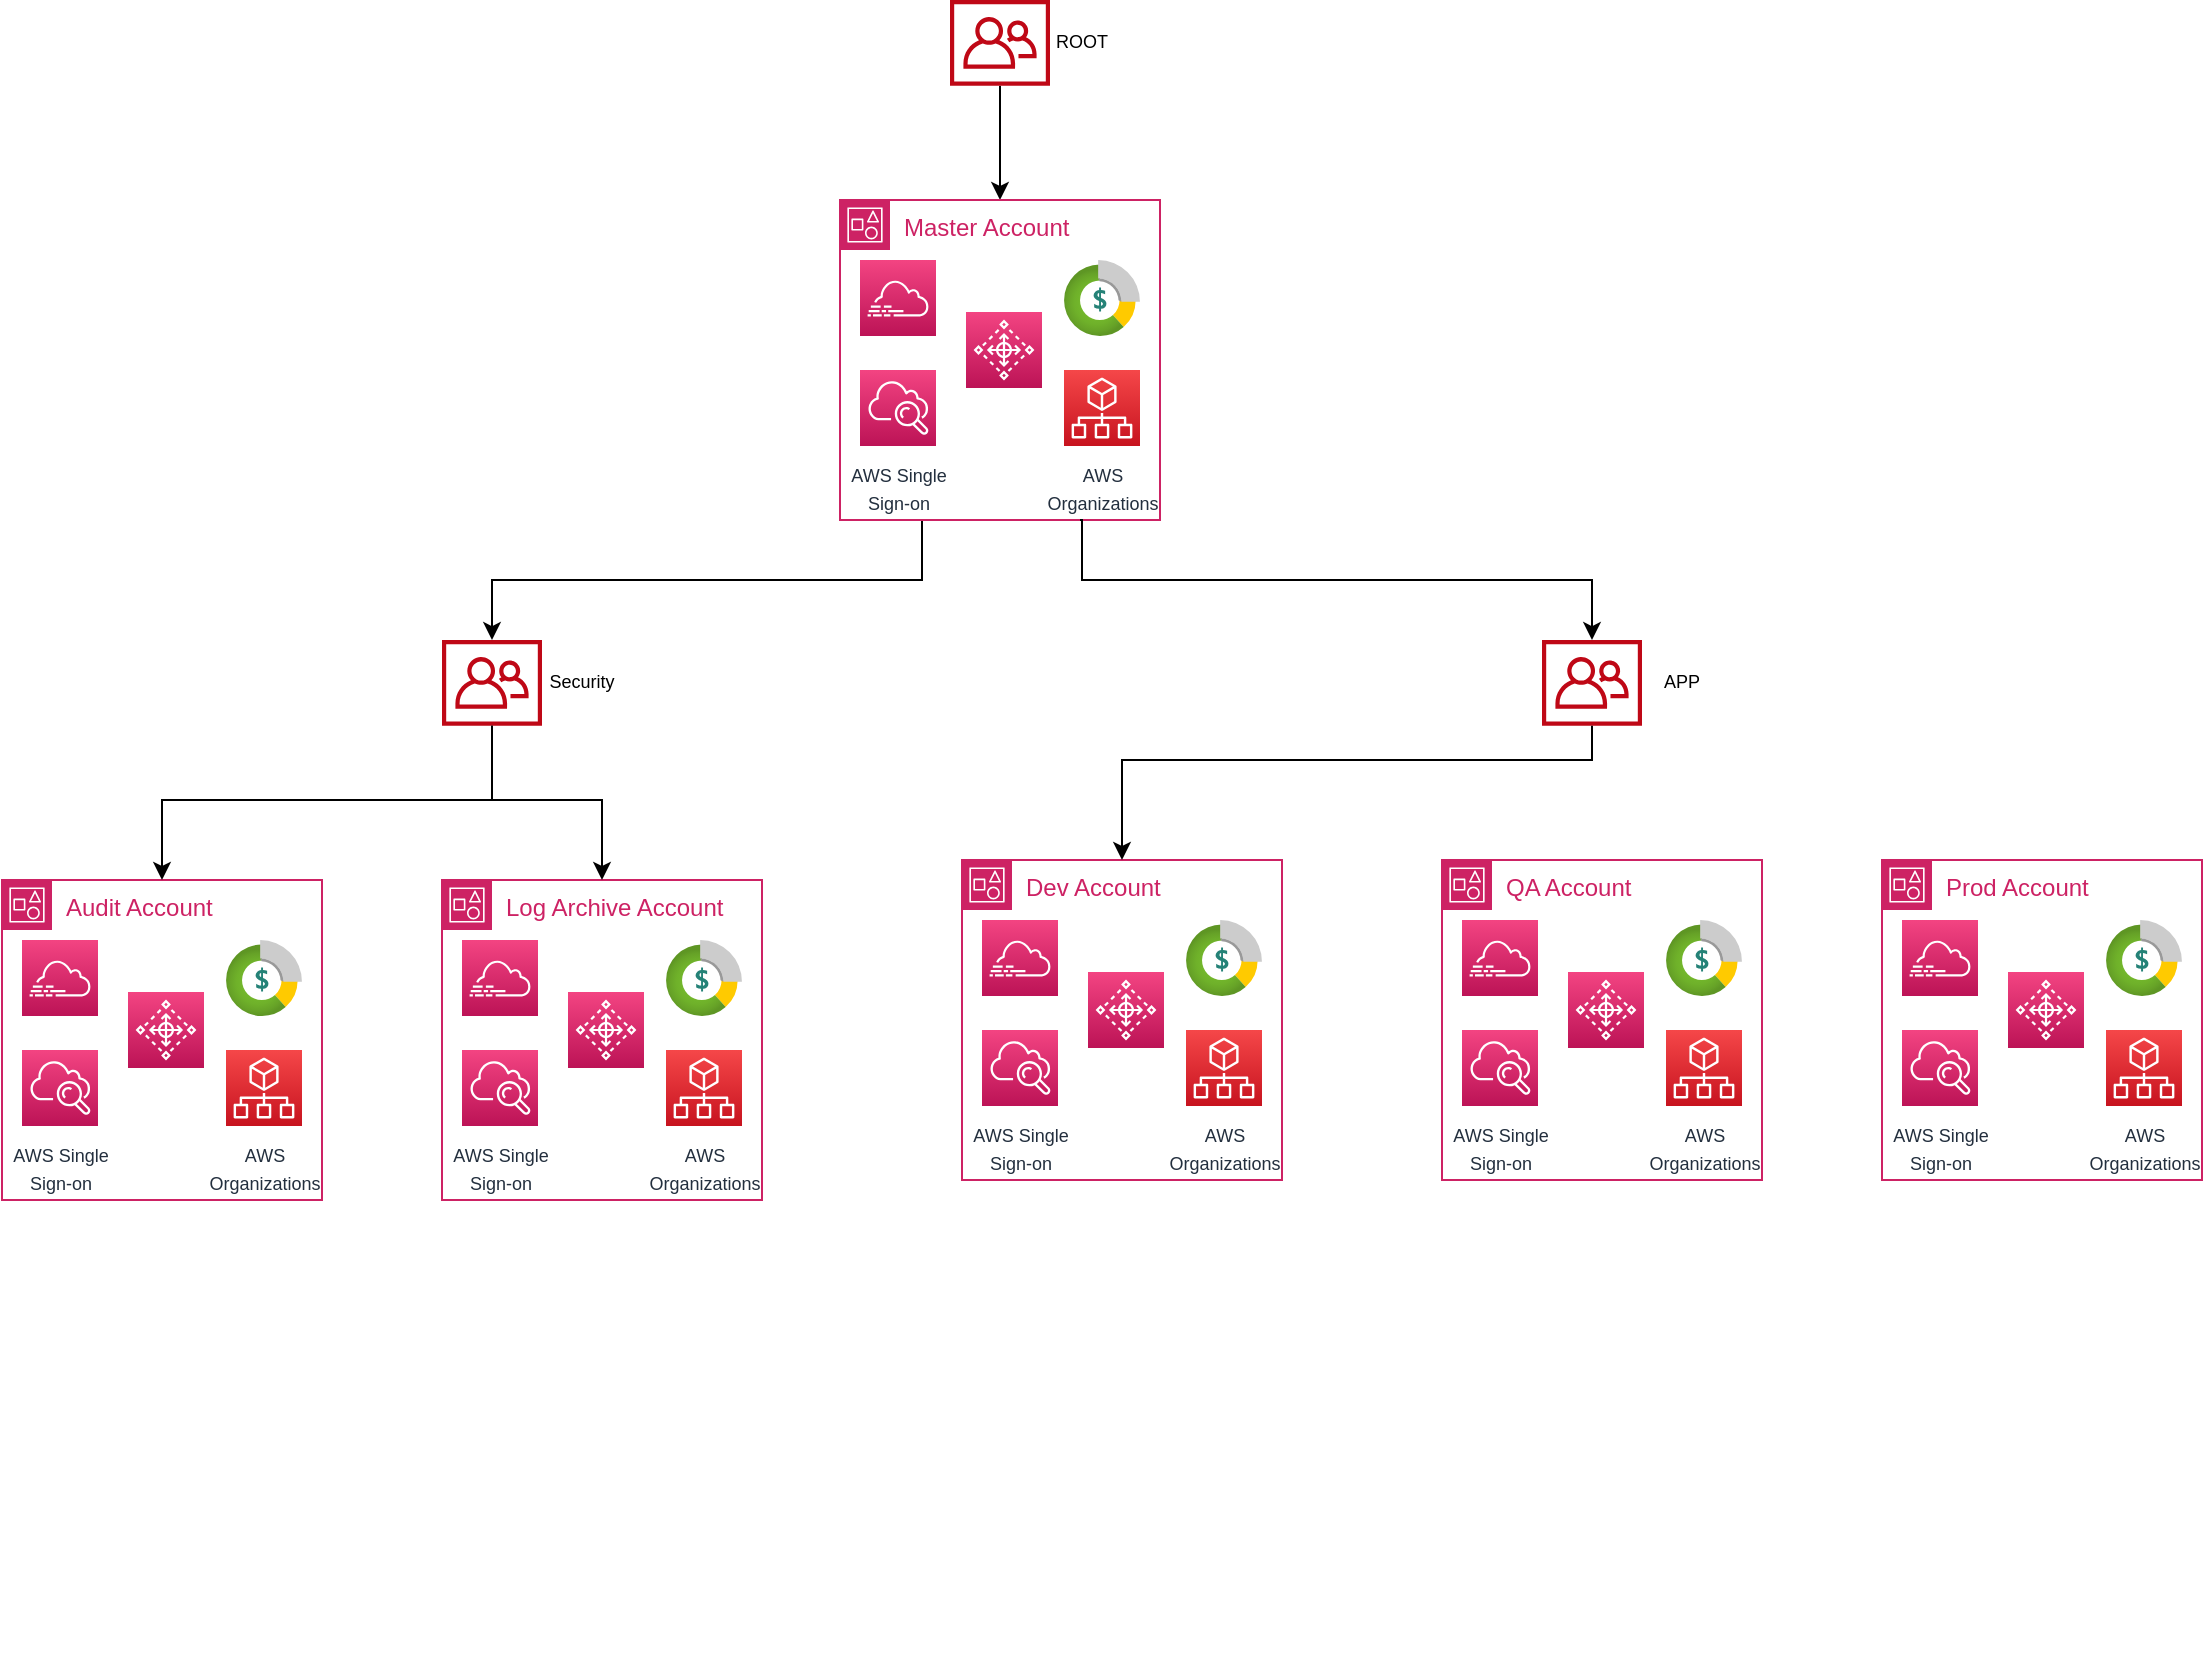 <mxfile version="20.6.0" type="github">
  <diagram id="Ht1M8jgEwFfnCIfOTk4-" name="Page-1">
    <mxGraphModel dx="1087" dy="1309" grid="1" gridSize="10" guides="1" tooltips="1" connect="1" arrows="1" fold="1" page="1" pageScale="1" pageWidth="1169" pageHeight="827" math="0" shadow="0">
      <root>
        <mxCell id="0" />
        <mxCell id="1" parent="0" />
        <mxCell id="Vo7hYF8fOeLiROtNkFOE-2" value="Log Archive Account" style="points=[[0,0],[0.25,0],[0.5,0],[0.75,0],[1,0],[1,0.25],[1,0.5],[1,0.75],[1,1],[0.75,1],[0.5,1],[0.25,1],[0,1],[0,0.75],[0,0.5],[0,0.25]];outlineConnect=0;gradientColor=none;html=1;whiteSpace=wrap;fontSize=12;fontStyle=0;container=1;pointerEvents=0;collapsible=0;recursiveResize=0;shape=mxgraph.aws4.group;grIcon=mxgraph.aws4.group_account;strokeColor=#CD2264;fillColor=none;verticalAlign=top;align=left;spacingLeft=30;fontColor=#CD2264;dashed=0;" vertex="1" parent="1">
          <mxGeometry x="240" y="-360" width="160" height="160" as="geometry" />
        </mxCell>
        <mxCell id="UEzPUAAOIrF-is8g5C7q-180" value="&lt;font style=&quot;font-size: 9px;&quot;&gt;AWS Single&lt;br&gt;Sign-on&lt;/font&gt;" style="outlineConnect=0;fontColor=#232F3E;gradientColor=#F34482;gradientDirection=north;fillColor=#BC1356;strokeColor=#ffffff;dashed=0;verticalLabelPosition=bottom;verticalAlign=top;align=center;html=1;fontSize=12;fontStyle=0;aspect=fixed;shape=mxgraph.aws4.resourceIcon;resIcon=mxgraph.aws4.cloudwatch;labelBackgroundColor=#ffffff;" parent="Vo7hYF8fOeLiROtNkFOE-2" vertex="1">
          <mxGeometry x="10" y="85" width="38" height="38" as="geometry" />
        </mxCell>
        <mxCell id="UEzPUAAOIrF-is8g5C7q-179" value="&lt;font style=&quot;font-size: 9px;&quot;&gt;AWS&lt;br&gt;Organizations&lt;/font&gt;" style="outlineConnect=0;fontColor=#232F3E;gradientColor=#F54749;gradientDirection=north;fillColor=#C7131F;strokeColor=#ffffff;dashed=0;verticalLabelPosition=bottom;verticalAlign=top;align=center;html=1;fontSize=12;fontStyle=0;aspect=fixed;shape=mxgraph.aws4.resourceIcon;resIcon=mxgraph.aws4.organizations;labelBackgroundColor=#ffffff;" parent="Vo7hYF8fOeLiROtNkFOE-2" vertex="1">
          <mxGeometry x="112" y="85" width="38" height="38" as="geometry" />
        </mxCell>
        <mxCell id="Vo7hYF8fOeLiROtNkFOE-1" value="" style="sketch=0;points=[[0,0,0],[0.25,0,0],[0.5,0,0],[0.75,0,0],[1,0,0],[0,1,0],[0.25,1,0],[0.5,1,0],[0.75,1,0],[1,1,0],[0,0.25,0],[0,0.5,0],[0,0.75,0],[1,0.25,0],[1,0.5,0],[1,0.75,0]];points=[[0,0,0],[0.25,0,0],[0.5,0,0],[0.75,0,0],[1,0,0],[0,1,0],[0.25,1,0],[0.5,1,0],[0.75,1,0],[1,1,0],[0,0.25,0],[0,0.5,0],[0,0.75,0],[1,0.25,0],[1,0.5,0],[1,0.75,0]];outlineConnect=0;fontColor=#232F3E;gradientColor=#F34482;gradientDirection=north;fillColor=#BC1356;strokeColor=#ffffff;dashed=0;verticalLabelPosition=bottom;verticalAlign=top;align=center;html=1;fontSize=12;fontStyle=0;aspect=fixed;shape=mxgraph.aws4.resourceIcon;resIcon=mxgraph.aws4.cloudtrail;" vertex="1" parent="Vo7hYF8fOeLiROtNkFOE-2">
          <mxGeometry x="10" y="30" width="38" height="38" as="geometry" />
        </mxCell>
        <mxCell id="Vo7hYF8fOeLiROtNkFOE-6" value="" style="aspect=fixed;html=1;points=[];align=center;image;fontSize=12;image=img/lib/azure2/general/Cost_Management_and_Billing.svg;" vertex="1" parent="Vo7hYF8fOeLiROtNkFOE-2">
          <mxGeometry x="112" y="30" width="38" height="38" as="geometry" />
        </mxCell>
        <mxCell id="Vo7hYF8fOeLiROtNkFOE-10" value="" style="sketch=0;points=[[0,0,0],[0.25,0,0],[0.5,0,0],[0.75,0,0],[1,0,0],[0,1,0],[0.25,1,0],[0.5,1,0],[0.75,1,0],[1,1,0],[0,0.25,0],[0,0.5,0],[0,0.75,0],[1,0.25,0],[1,0.5,0],[1,0.75,0]];points=[[0,0,0],[0.25,0,0],[0.5,0,0],[0.75,0,0],[1,0,0],[0,1,0],[0.25,1,0],[0.5,1,0],[0.75,1,0],[1,1,0],[0,0.25,0],[0,0.5,0],[0,0.75,0],[1,0.25,0],[1,0.5,0],[1,0.75,0]];outlineConnect=0;fontColor=#232F3E;gradientColor=#F34482;gradientDirection=north;fillColor=#BC1356;strokeColor=#ffffff;dashed=0;verticalLabelPosition=bottom;verticalAlign=top;align=center;html=1;fontSize=12;fontStyle=0;aspect=fixed;shape=mxgraph.aws4.resourceIcon;resIcon=mxgraph.aws4.control_tower;" vertex="1" parent="Vo7hYF8fOeLiROtNkFOE-2">
          <mxGeometry x="63" y="56" width="38" height="38" as="geometry" />
        </mxCell>
        <mxCell id="Vo7hYF8fOeLiROtNkFOE-11" value="" style="edgeStyle=orthogonalEdgeStyle;rounded=0;orthogonalLoop=1;jettySize=auto;html=1;fontSize=9;entryX=0.5;entryY=0;entryDx=0;entryDy=0;" edge="1" parent="1" source="Vo7hYF8fOeLiROtNkFOE-7" target="Vo7hYF8fOeLiROtNkFOE-43">
          <mxGeometry relative="1" as="geometry">
            <mxPoint x="505" y="-700" as="targetPoint" />
          </mxGeometry>
        </mxCell>
        <mxCell id="Vo7hYF8fOeLiROtNkFOE-15" value="|" style="group" vertex="1" connectable="0" parent="1">
          <mxGeometry x="240" y="-480" width="100" height="516" as="geometry" />
        </mxCell>
        <mxCell id="Vo7hYF8fOeLiROtNkFOE-12" value="" style="sketch=0;outlineConnect=0;fontColor=#232F3E;gradientColor=none;fillColor=#BF0816;strokeColor=none;dashed=0;verticalLabelPosition=bottom;verticalAlign=top;align=center;html=1;fontSize=12;fontStyle=0;aspect=fixed;pointerEvents=1;shape=mxgraph.aws4.organizations_organizational_unit;" vertex="1" parent="Vo7hYF8fOeLiROtNkFOE-15">
          <mxGeometry width="50" height="42.95" as="geometry" />
        </mxCell>
        <mxCell id="Vo7hYF8fOeLiROtNkFOE-14" value="Security" style="text;html=1;strokeColor=none;fillColor=none;align=center;verticalAlign=middle;whiteSpace=wrap;rounded=0;fontSize=9;" vertex="1" parent="Vo7hYF8fOeLiROtNkFOE-15">
          <mxGeometry x="40" y="6.47" width="60" height="30" as="geometry" />
        </mxCell>
        <mxCell id="Vo7hYF8fOeLiROtNkFOE-16" value="" style="group" vertex="1" connectable="0" parent="1">
          <mxGeometry x="790" y="-480" width="100" height="42.95" as="geometry" />
        </mxCell>
        <mxCell id="Vo7hYF8fOeLiROtNkFOE-17" value="" style="sketch=0;outlineConnect=0;fontColor=#232F3E;gradientColor=none;fillColor=#BF0816;strokeColor=none;dashed=0;verticalLabelPosition=bottom;verticalAlign=top;align=center;html=1;fontSize=12;fontStyle=0;aspect=fixed;pointerEvents=1;shape=mxgraph.aws4.organizations_organizational_unit;" vertex="1" parent="Vo7hYF8fOeLiROtNkFOE-16">
          <mxGeometry width="50" height="42.95" as="geometry" />
        </mxCell>
        <mxCell id="Vo7hYF8fOeLiROtNkFOE-18" value="APP" style="text;html=1;strokeColor=none;fillColor=none;align=center;verticalAlign=middle;whiteSpace=wrap;rounded=0;fontSize=9;" vertex="1" parent="Vo7hYF8fOeLiROtNkFOE-16">
          <mxGeometry x="40" y="6.47" width="60" height="30" as="geometry" />
        </mxCell>
        <mxCell id="Vo7hYF8fOeLiROtNkFOE-19" value="Dev Account" style="points=[[0,0],[0.25,0],[0.5,0],[0.75,0],[1,0],[1,0.25],[1,0.5],[1,0.75],[1,1],[0.75,1],[0.5,1],[0.25,1],[0,1],[0,0.75],[0,0.5],[0,0.25]];outlineConnect=0;gradientColor=none;html=1;whiteSpace=wrap;fontSize=12;fontStyle=0;container=1;pointerEvents=0;collapsible=0;recursiveResize=0;shape=mxgraph.aws4.group;grIcon=mxgraph.aws4.group_account;strokeColor=#CD2264;fillColor=none;verticalAlign=top;align=left;spacingLeft=30;fontColor=#CD2264;dashed=0;" vertex="1" parent="1">
          <mxGeometry x="500" y="-370" width="160" height="160" as="geometry" />
        </mxCell>
        <mxCell id="Vo7hYF8fOeLiROtNkFOE-20" value="&lt;font style=&quot;font-size: 9px;&quot;&gt;AWS Single&lt;br&gt;Sign-on&lt;/font&gt;" style="outlineConnect=0;fontColor=#232F3E;gradientColor=#F34482;gradientDirection=north;fillColor=#BC1356;strokeColor=#ffffff;dashed=0;verticalLabelPosition=bottom;verticalAlign=top;align=center;html=1;fontSize=12;fontStyle=0;aspect=fixed;shape=mxgraph.aws4.resourceIcon;resIcon=mxgraph.aws4.cloudwatch;labelBackgroundColor=#ffffff;" vertex="1" parent="Vo7hYF8fOeLiROtNkFOE-19">
          <mxGeometry x="10" y="85" width="38" height="38" as="geometry" />
        </mxCell>
        <mxCell id="Vo7hYF8fOeLiROtNkFOE-21" value="&lt;font style=&quot;font-size: 9px;&quot;&gt;AWS&lt;br&gt;Organizations&lt;/font&gt;" style="outlineConnect=0;fontColor=#232F3E;gradientColor=#F54749;gradientDirection=north;fillColor=#C7131F;strokeColor=#ffffff;dashed=0;verticalLabelPosition=bottom;verticalAlign=top;align=center;html=1;fontSize=12;fontStyle=0;aspect=fixed;shape=mxgraph.aws4.resourceIcon;resIcon=mxgraph.aws4.organizations;labelBackgroundColor=#ffffff;" vertex="1" parent="Vo7hYF8fOeLiROtNkFOE-19">
          <mxGeometry x="112" y="85" width="38" height="38" as="geometry" />
        </mxCell>
        <mxCell id="Vo7hYF8fOeLiROtNkFOE-22" value="" style="sketch=0;points=[[0,0,0],[0.25,0,0],[0.5,0,0],[0.75,0,0],[1,0,0],[0,1,0],[0.25,1,0],[0.5,1,0],[0.75,1,0],[1,1,0],[0,0.25,0],[0,0.5,0],[0,0.75,0],[1,0.25,0],[1,0.5,0],[1,0.75,0]];points=[[0,0,0],[0.25,0,0],[0.5,0,0],[0.75,0,0],[1,0,0],[0,1,0],[0.25,1,0],[0.5,1,0],[0.75,1,0],[1,1,0],[0,0.25,0],[0,0.5,0],[0,0.75,0],[1,0.25,0],[1,0.5,0],[1,0.75,0]];outlineConnect=0;fontColor=#232F3E;gradientColor=#F34482;gradientDirection=north;fillColor=#BC1356;strokeColor=#ffffff;dashed=0;verticalLabelPosition=bottom;verticalAlign=top;align=center;html=1;fontSize=12;fontStyle=0;aspect=fixed;shape=mxgraph.aws4.resourceIcon;resIcon=mxgraph.aws4.cloudtrail;" vertex="1" parent="Vo7hYF8fOeLiROtNkFOE-19">
          <mxGeometry x="10" y="30" width="38" height="38" as="geometry" />
        </mxCell>
        <mxCell id="Vo7hYF8fOeLiROtNkFOE-23" value="" style="aspect=fixed;html=1;points=[];align=center;image;fontSize=12;image=img/lib/azure2/general/Cost_Management_and_Billing.svg;" vertex="1" parent="Vo7hYF8fOeLiROtNkFOE-19">
          <mxGeometry x="112" y="30" width="38" height="38" as="geometry" />
        </mxCell>
        <mxCell id="Vo7hYF8fOeLiROtNkFOE-24" value="" style="sketch=0;points=[[0,0,0],[0.25,0,0],[0.5,0,0],[0.75,0,0],[1,0,0],[0,1,0],[0.25,1,0],[0.5,1,0],[0.75,1,0],[1,1,0],[0,0.25,0],[0,0.5,0],[0,0.75,0],[1,0.25,0],[1,0.5,0],[1,0.75,0]];points=[[0,0,0],[0.25,0,0],[0.5,0,0],[0.75,0,0],[1,0,0],[0,1,0],[0.25,1,0],[0.5,1,0],[0.75,1,0],[1,1,0],[0,0.25,0],[0,0.5,0],[0,0.75,0],[1,0.25,0],[1,0.5,0],[1,0.75,0]];outlineConnect=0;fontColor=#232F3E;gradientColor=#F34482;gradientDirection=north;fillColor=#BC1356;strokeColor=#ffffff;dashed=0;verticalLabelPosition=bottom;verticalAlign=top;align=center;html=1;fontSize=12;fontStyle=0;aspect=fixed;shape=mxgraph.aws4.resourceIcon;resIcon=mxgraph.aws4.control_tower;" vertex="1" parent="Vo7hYF8fOeLiROtNkFOE-19">
          <mxGeometry x="63" y="56" width="38" height="38" as="geometry" />
        </mxCell>
        <mxCell id="Vo7hYF8fOeLiROtNkFOE-25" value="QA Account" style="points=[[0,0],[0.25,0],[0.5,0],[0.75,0],[1,0],[1,0.25],[1,0.5],[1,0.75],[1,1],[0.75,1],[0.5,1],[0.25,1],[0,1],[0,0.75],[0,0.5],[0,0.25]];outlineConnect=0;gradientColor=none;html=1;whiteSpace=wrap;fontSize=12;fontStyle=0;container=1;pointerEvents=0;collapsible=0;recursiveResize=0;shape=mxgraph.aws4.group;grIcon=mxgraph.aws4.group_account;strokeColor=#CD2264;fillColor=none;verticalAlign=top;align=left;spacingLeft=30;fontColor=#CD2264;dashed=0;" vertex="1" parent="1">
          <mxGeometry x="740" y="-370" width="160" height="160" as="geometry" />
        </mxCell>
        <mxCell id="Vo7hYF8fOeLiROtNkFOE-26" value="&lt;font style=&quot;font-size: 9px;&quot;&gt;AWS Single&lt;br&gt;Sign-on&lt;/font&gt;" style="outlineConnect=0;fontColor=#232F3E;gradientColor=#F34482;gradientDirection=north;fillColor=#BC1356;strokeColor=#ffffff;dashed=0;verticalLabelPosition=bottom;verticalAlign=top;align=center;html=1;fontSize=12;fontStyle=0;aspect=fixed;shape=mxgraph.aws4.resourceIcon;resIcon=mxgraph.aws4.cloudwatch;labelBackgroundColor=#ffffff;" vertex="1" parent="Vo7hYF8fOeLiROtNkFOE-25">
          <mxGeometry x="10" y="85" width="38" height="38" as="geometry" />
        </mxCell>
        <mxCell id="Vo7hYF8fOeLiROtNkFOE-27" value="&lt;font style=&quot;font-size: 9px;&quot;&gt;AWS&lt;br&gt;Organizations&lt;/font&gt;" style="outlineConnect=0;fontColor=#232F3E;gradientColor=#F54749;gradientDirection=north;fillColor=#C7131F;strokeColor=#ffffff;dashed=0;verticalLabelPosition=bottom;verticalAlign=top;align=center;html=1;fontSize=12;fontStyle=0;aspect=fixed;shape=mxgraph.aws4.resourceIcon;resIcon=mxgraph.aws4.organizations;labelBackgroundColor=#ffffff;" vertex="1" parent="Vo7hYF8fOeLiROtNkFOE-25">
          <mxGeometry x="112" y="85" width="38" height="38" as="geometry" />
        </mxCell>
        <mxCell id="Vo7hYF8fOeLiROtNkFOE-28" value="" style="sketch=0;points=[[0,0,0],[0.25,0,0],[0.5,0,0],[0.75,0,0],[1,0,0],[0,1,0],[0.25,1,0],[0.5,1,0],[0.75,1,0],[1,1,0],[0,0.25,0],[0,0.5,0],[0,0.75,0],[1,0.25,0],[1,0.5,0],[1,0.75,0]];points=[[0,0,0],[0.25,0,0],[0.5,0,0],[0.75,0,0],[1,0,0],[0,1,0],[0.25,1,0],[0.5,1,0],[0.75,1,0],[1,1,0],[0,0.25,0],[0,0.5,0],[0,0.75,0],[1,0.25,0],[1,0.5,0],[1,0.75,0]];outlineConnect=0;fontColor=#232F3E;gradientColor=#F34482;gradientDirection=north;fillColor=#BC1356;strokeColor=#ffffff;dashed=0;verticalLabelPosition=bottom;verticalAlign=top;align=center;html=1;fontSize=12;fontStyle=0;aspect=fixed;shape=mxgraph.aws4.resourceIcon;resIcon=mxgraph.aws4.cloudtrail;" vertex="1" parent="Vo7hYF8fOeLiROtNkFOE-25">
          <mxGeometry x="10" y="30" width="38" height="38" as="geometry" />
        </mxCell>
        <mxCell id="Vo7hYF8fOeLiROtNkFOE-29" value="" style="aspect=fixed;html=1;points=[];align=center;image;fontSize=12;image=img/lib/azure2/general/Cost_Management_and_Billing.svg;" vertex="1" parent="Vo7hYF8fOeLiROtNkFOE-25">
          <mxGeometry x="112" y="30" width="38" height="38" as="geometry" />
        </mxCell>
        <mxCell id="Vo7hYF8fOeLiROtNkFOE-30" value="" style="sketch=0;points=[[0,0,0],[0.25,0,0],[0.5,0,0],[0.75,0,0],[1,0,0],[0,1,0],[0.25,1,0],[0.5,1,0],[0.75,1,0],[1,1,0],[0,0.25,0],[0,0.5,0],[0,0.75,0],[1,0.25,0],[1,0.5,0],[1,0.75,0]];points=[[0,0,0],[0.25,0,0],[0.5,0,0],[0.75,0,0],[1,0,0],[0,1,0],[0.25,1,0],[0.5,1,0],[0.75,1,0],[1,1,0],[0,0.25,0],[0,0.5,0],[0,0.75,0],[1,0.25,0],[1,0.5,0],[1,0.75,0]];outlineConnect=0;fontColor=#232F3E;gradientColor=#F34482;gradientDirection=north;fillColor=#BC1356;strokeColor=#ffffff;dashed=0;verticalLabelPosition=bottom;verticalAlign=top;align=center;html=1;fontSize=12;fontStyle=0;aspect=fixed;shape=mxgraph.aws4.resourceIcon;resIcon=mxgraph.aws4.control_tower;" vertex="1" parent="Vo7hYF8fOeLiROtNkFOE-25">
          <mxGeometry x="63" y="56" width="38" height="38" as="geometry" />
        </mxCell>
        <mxCell id="Vo7hYF8fOeLiROtNkFOE-31" value="Prod Account" style="points=[[0,0],[0.25,0],[0.5,0],[0.75,0],[1,0],[1,0.25],[1,0.5],[1,0.75],[1,1],[0.75,1],[0.5,1],[0.25,1],[0,1],[0,0.75],[0,0.5],[0,0.25]];outlineConnect=0;gradientColor=none;html=1;whiteSpace=wrap;fontSize=12;fontStyle=0;container=1;pointerEvents=0;collapsible=0;recursiveResize=0;shape=mxgraph.aws4.group;grIcon=mxgraph.aws4.group_account;strokeColor=#CD2264;fillColor=none;verticalAlign=top;align=left;spacingLeft=30;fontColor=#CD2264;dashed=0;" vertex="1" parent="1">
          <mxGeometry x="960" y="-370" width="160" height="160" as="geometry" />
        </mxCell>
        <mxCell id="Vo7hYF8fOeLiROtNkFOE-32" value="&lt;font style=&quot;font-size: 9px;&quot;&gt;AWS Single&lt;br&gt;Sign-on&lt;/font&gt;" style="outlineConnect=0;fontColor=#232F3E;gradientColor=#F34482;gradientDirection=north;fillColor=#BC1356;strokeColor=#ffffff;dashed=0;verticalLabelPosition=bottom;verticalAlign=top;align=center;html=1;fontSize=12;fontStyle=0;aspect=fixed;shape=mxgraph.aws4.resourceIcon;resIcon=mxgraph.aws4.cloudwatch;labelBackgroundColor=#ffffff;" vertex="1" parent="Vo7hYF8fOeLiROtNkFOE-31">
          <mxGeometry x="10" y="85" width="38" height="38" as="geometry" />
        </mxCell>
        <mxCell id="Vo7hYF8fOeLiROtNkFOE-33" value="&lt;font style=&quot;font-size: 9px;&quot;&gt;AWS&lt;br&gt;Organizations&lt;/font&gt;" style="outlineConnect=0;fontColor=#232F3E;gradientColor=#F54749;gradientDirection=north;fillColor=#C7131F;strokeColor=#ffffff;dashed=0;verticalLabelPosition=bottom;verticalAlign=top;align=center;html=1;fontSize=12;fontStyle=0;aspect=fixed;shape=mxgraph.aws4.resourceIcon;resIcon=mxgraph.aws4.organizations;labelBackgroundColor=#ffffff;" vertex="1" parent="Vo7hYF8fOeLiROtNkFOE-31">
          <mxGeometry x="112" y="85" width="38" height="38" as="geometry" />
        </mxCell>
        <mxCell id="Vo7hYF8fOeLiROtNkFOE-34" value="" style="sketch=0;points=[[0,0,0],[0.25,0,0],[0.5,0,0],[0.75,0,0],[1,0,0],[0,1,0],[0.25,1,0],[0.5,1,0],[0.75,1,0],[1,1,0],[0,0.25,0],[0,0.5,0],[0,0.75,0],[1,0.25,0],[1,0.5,0],[1,0.75,0]];points=[[0,0,0],[0.25,0,0],[0.5,0,0],[0.75,0,0],[1,0,0],[0,1,0],[0.25,1,0],[0.5,1,0],[0.75,1,0],[1,1,0],[0,0.25,0],[0,0.5,0],[0,0.75,0],[1,0.25,0],[1,0.5,0],[1,0.75,0]];outlineConnect=0;fontColor=#232F3E;gradientColor=#F34482;gradientDirection=north;fillColor=#BC1356;strokeColor=#ffffff;dashed=0;verticalLabelPosition=bottom;verticalAlign=top;align=center;html=1;fontSize=12;fontStyle=0;aspect=fixed;shape=mxgraph.aws4.resourceIcon;resIcon=mxgraph.aws4.cloudtrail;" vertex="1" parent="Vo7hYF8fOeLiROtNkFOE-31">
          <mxGeometry x="10" y="30" width="38" height="38" as="geometry" />
        </mxCell>
        <mxCell id="Vo7hYF8fOeLiROtNkFOE-35" value="" style="aspect=fixed;html=1;points=[];align=center;image;fontSize=12;image=img/lib/azure2/general/Cost_Management_and_Billing.svg;" vertex="1" parent="Vo7hYF8fOeLiROtNkFOE-31">
          <mxGeometry x="112" y="30" width="38" height="38" as="geometry" />
        </mxCell>
        <mxCell id="Vo7hYF8fOeLiROtNkFOE-36" value="" style="sketch=0;points=[[0,0,0],[0.25,0,0],[0.5,0,0],[0.75,0,0],[1,0,0],[0,1,0],[0.25,1,0],[0.5,1,0],[0.75,1,0],[1,1,0],[0,0.25,0],[0,0.5,0],[0,0.75,0],[1,0.25,0],[1,0.5,0],[1,0.75,0]];points=[[0,0,0],[0.25,0,0],[0.5,0,0],[0.75,0,0],[1,0,0],[0,1,0],[0.25,1,0],[0.5,1,0],[0.75,1,0],[1,1,0],[0,0.25,0],[0,0.5,0],[0,0.75,0],[1,0.25,0],[1,0.5,0],[1,0.75,0]];outlineConnect=0;fontColor=#232F3E;gradientColor=#F34482;gradientDirection=north;fillColor=#BC1356;strokeColor=#ffffff;dashed=0;verticalLabelPosition=bottom;verticalAlign=top;align=center;html=1;fontSize=12;fontStyle=0;aspect=fixed;shape=mxgraph.aws4.resourceIcon;resIcon=mxgraph.aws4.control_tower;" vertex="1" parent="Vo7hYF8fOeLiROtNkFOE-31">
          <mxGeometry x="63" y="56" width="38" height="38" as="geometry" />
        </mxCell>
        <mxCell id="Vo7hYF8fOeLiROtNkFOE-37" value="Audit Account" style="points=[[0,0],[0.25,0],[0.5,0],[0.75,0],[1,0],[1,0.25],[1,0.5],[1,0.75],[1,1],[0.75,1],[0.5,1],[0.25,1],[0,1],[0,0.75],[0,0.5],[0,0.25]];outlineConnect=0;gradientColor=none;html=1;whiteSpace=wrap;fontSize=12;fontStyle=0;container=1;pointerEvents=0;collapsible=0;recursiveResize=0;shape=mxgraph.aws4.group;grIcon=mxgraph.aws4.group_account;strokeColor=#CD2264;fillColor=none;verticalAlign=top;align=left;spacingLeft=30;fontColor=#CD2264;dashed=0;" vertex="1" parent="1">
          <mxGeometry x="20" y="-360" width="160" height="160" as="geometry" />
        </mxCell>
        <mxCell id="Vo7hYF8fOeLiROtNkFOE-38" value="&lt;font style=&quot;font-size: 9px;&quot;&gt;AWS Single&lt;br&gt;Sign-on&lt;/font&gt;" style="outlineConnect=0;fontColor=#232F3E;gradientColor=#F34482;gradientDirection=north;fillColor=#BC1356;strokeColor=#ffffff;dashed=0;verticalLabelPosition=bottom;verticalAlign=top;align=center;html=1;fontSize=12;fontStyle=0;aspect=fixed;shape=mxgraph.aws4.resourceIcon;resIcon=mxgraph.aws4.cloudwatch;labelBackgroundColor=#ffffff;" vertex="1" parent="Vo7hYF8fOeLiROtNkFOE-37">
          <mxGeometry x="10" y="85" width="38" height="38" as="geometry" />
        </mxCell>
        <mxCell id="Vo7hYF8fOeLiROtNkFOE-39" value="&lt;font style=&quot;font-size: 9px;&quot;&gt;AWS&lt;br&gt;Organizations&lt;/font&gt;" style="outlineConnect=0;fontColor=#232F3E;gradientColor=#F54749;gradientDirection=north;fillColor=#C7131F;strokeColor=#ffffff;dashed=0;verticalLabelPosition=bottom;verticalAlign=top;align=center;html=1;fontSize=12;fontStyle=0;aspect=fixed;shape=mxgraph.aws4.resourceIcon;resIcon=mxgraph.aws4.organizations;labelBackgroundColor=#ffffff;" vertex="1" parent="Vo7hYF8fOeLiROtNkFOE-37">
          <mxGeometry x="112" y="85" width="38" height="38" as="geometry" />
        </mxCell>
        <mxCell id="Vo7hYF8fOeLiROtNkFOE-40" value="" style="sketch=0;points=[[0,0,0],[0.25,0,0],[0.5,0,0],[0.75,0,0],[1,0,0],[0,1,0],[0.25,1,0],[0.5,1,0],[0.75,1,0],[1,1,0],[0,0.25,0],[0,0.5,0],[0,0.75,0],[1,0.25,0],[1,0.5,0],[1,0.75,0]];points=[[0,0,0],[0.25,0,0],[0.5,0,0],[0.75,0,0],[1,0,0],[0,1,0],[0.25,1,0],[0.5,1,0],[0.75,1,0],[1,1,0],[0,0.25,0],[0,0.5,0],[0,0.75,0],[1,0.25,0],[1,0.5,0],[1,0.75,0]];outlineConnect=0;fontColor=#232F3E;gradientColor=#F34482;gradientDirection=north;fillColor=#BC1356;strokeColor=#ffffff;dashed=0;verticalLabelPosition=bottom;verticalAlign=top;align=center;html=1;fontSize=12;fontStyle=0;aspect=fixed;shape=mxgraph.aws4.resourceIcon;resIcon=mxgraph.aws4.cloudtrail;" vertex="1" parent="Vo7hYF8fOeLiROtNkFOE-37">
          <mxGeometry x="10" y="30" width="38" height="38" as="geometry" />
        </mxCell>
        <mxCell id="Vo7hYF8fOeLiROtNkFOE-41" value="" style="aspect=fixed;html=1;points=[];align=center;image;fontSize=12;image=img/lib/azure2/general/Cost_Management_and_Billing.svg;" vertex="1" parent="Vo7hYF8fOeLiROtNkFOE-37">
          <mxGeometry x="112" y="30" width="38" height="38" as="geometry" />
        </mxCell>
        <mxCell id="Vo7hYF8fOeLiROtNkFOE-42" value="" style="sketch=0;points=[[0,0,0],[0.25,0,0],[0.5,0,0],[0.75,0,0],[1,0,0],[0,1,0],[0.25,1,0],[0.5,1,0],[0.75,1,0],[1,1,0],[0,0.25,0],[0,0.5,0],[0,0.75,0],[1,0.25,0],[1,0.5,0],[1,0.75,0]];points=[[0,0,0],[0.25,0,0],[0.5,0,0],[0.75,0,0],[1,0,0],[0,1,0],[0.25,1,0],[0.5,1,0],[0.75,1,0],[1,1,0],[0,0.25,0],[0,0.5,0],[0,0.75,0],[1,0.25,0],[1,0.5,0],[1,0.75,0]];outlineConnect=0;fontColor=#232F3E;gradientColor=#F34482;gradientDirection=north;fillColor=#BC1356;strokeColor=#ffffff;dashed=0;verticalLabelPosition=bottom;verticalAlign=top;align=center;html=1;fontSize=12;fontStyle=0;aspect=fixed;shape=mxgraph.aws4.resourceIcon;resIcon=mxgraph.aws4.control_tower;" vertex="1" parent="Vo7hYF8fOeLiROtNkFOE-37">
          <mxGeometry x="63" y="56" width="38" height="38" as="geometry" />
        </mxCell>
        <mxCell id="Vo7hYF8fOeLiROtNkFOE-59" value="" style="edgeStyle=orthogonalEdgeStyle;rounded=0;orthogonalLoop=1;jettySize=auto;html=1;fontSize=9;elbow=vertical;" edge="1" parent="1" source="Vo7hYF8fOeLiROtNkFOE-43" target="Vo7hYF8fOeLiROtNkFOE-12">
          <mxGeometry relative="1" as="geometry">
            <mxPoint x="250" y="-560" as="targetPoint" />
            <Array as="points">
              <mxPoint x="480" y="-510" />
              <mxPoint x="265" y="-510" />
            </Array>
          </mxGeometry>
        </mxCell>
        <mxCell id="Vo7hYF8fOeLiROtNkFOE-43" value="Master Account" style="points=[[0,0],[0.25,0],[0.5,0],[0.75,0],[1,0],[1,0.25],[1,0.5],[1,0.75],[1,1],[0.75,1],[0.5,1],[0.25,1],[0,1],[0,0.75],[0,0.5],[0,0.25]];outlineConnect=0;gradientColor=none;html=1;whiteSpace=wrap;fontSize=12;fontStyle=0;container=1;pointerEvents=0;collapsible=0;recursiveResize=0;shape=mxgraph.aws4.group;grIcon=mxgraph.aws4.group_account;strokeColor=#CD2264;fillColor=none;verticalAlign=top;align=left;spacingLeft=30;fontColor=#CD2264;dashed=0;" vertex="1" parent="1">
          <mxGeometry x="439" y="-700" width="160" height="160" as="geometry" />
        </mxCell>
        <mxCell id="Vo7hYF8fOeLiROtNkFOE-44" value="&lt;font style=&quot;font-size: 9px;&quot;&gt;AWS Single&lt;br&gt;Sign-on&lt;/font&gt;" style="outlineConnect=0;fontColor=#232F3E;gradientColor=#F34482;gradientDirection=north;fillColor=#BC1356;strokeColor=#ffffff;dashed=0;verticalLabelPosition=bottom;verticalAlign=top;align=center;html=1;fontSize=12;fontStyle=0;aspect=fixed;shape=mxgraph.aws4.resourceIcon;resIcon=mxgraph.aws4.cloudwatch;labelBackgroundColor=#ffffff;" vertex="1" parent="Vo7hYF8fOeLiROtNkFOE-43">
          <mxGeometry x="10" y="85" width="38" height="38" as="geometry" />
        </mxCell>
        <mxCell id="Vo7hYF8fOeLiROtNkFOE-45" value="&lt;font style=&quot;font-size: 9px;&quot;&gt;AWS&lt;br&gt;Organizations&lt;/font&gt;" style="outlineConnect=0;fontColor=#232F3E;gradientColor=#F54749;gradientDirection=north;fillColor=#C7131F;strokeColor=#ffffff;dashed=0;verticalLabelPosition=bottom;verticalAlign=top;align=center;html=1;fontSize=12;fontStyle=0;aspect=fixed;shape=mxgraph.aws4.resourceIcon;resIcon=mxgraph.aws4.organizations;labelBackgroundColor=#ffffff;" vertex="1" parent="Vo7hYF8fOeLiROtNkFOE-43">
          <mxGeometry x="112" y="85" width="38" height="38" as="geometry" />
        </mxCell>
        <mxCell id="Vo7hYF8fOeLiROtNkFOE-46" value="" style="sketch=0;points=[[0,0,0],[0.25,0,0],[0.5,0,0],[0.75,0,0],[1,0,0],[0,1,0],[0.25,1,0],[0.5,1,0],[0.75,1,0],[1,1,0],[0,0.25,0],[0,0.5,0],[0,0.75,0],[1,0.25,0],[1,0.5,0],[1,0.75,0]];points=[[0,0,0],[0.25,0,0],[0.5,0,0],[0.75,0,0],[1,0,0],[0,1,0],[0.25,1,0],[0.5,1,0],[0.75,1,0],[1,1,0],[0,0.25,0],[0,0.5,0],[0,0.75,0],[1,0.25,0],[1,0.5,0],[1,0.75,0]];outlineConnect=0;fontColor=#232F3E;gradientColor=#F34482;gradientDirection=north;fillColor=#BC1356;strokeColor=#ffffff;dashed=0;verticalLabelPosition=bottom;verticalAlign=top;align=center;html=1;fontSize=12;fontStyle=0;aspect=fixed;shape=mxgraph.aws4.resourceIcon;resIcon=mxgraph.aws4.cloudtrail;" vertex="1" parent="Vo7hYF8fOeLiROtNkFOE-43">
          <mxGeometry x="10" y="30" width="38" height="38" as="geometry" />
        </mxCell>
        <mxCell id="Vo7hYF8fOeLiROtNkFOE-47" value="" style="aspect=fixed;html=1;points=[];align=center;image;fontSize=12;image=img/lib/azure2/general/Cost_Management_and_Billing.svg;" vertex="1" parent="Vo7hYF8fOeLiROtNkFOE-43">
          <mxGeometry x="112" y="30" width="38" height="38" as="geometry" />
        </mxCell>
        <mxCell id="Vo7hYF8fOeLiROtNkFOE-48" value="" style="sketch=0;points=[[0,0,0],[0.25,0,0],[0.5,0,0],[0.75,0,0],[1,0,0],[0,1,0],[0.25,1,0],[0.5,1,0],[0.75,1,0],[1,1,0],[0,0.25,0],[0,0.5,0],[0,0.75,0],[1,0.25,0],[1,0.5,0],[1,0.75,0]];points=[[0,0,0],[0.25,0,0],[0.5,0,0],[0.75,0,0],[1,0,0],[0,1,0],[0.25,1,0],[0.5,1,0],[0.75,1,0],[1,1,0],[0,0.25,0],[0,0.5,0],[0,0.75,0],[1,0.25,0],[1,0.5,0],[1,0.75,0]];outlineConnect=0;fontColor=#232F3E;gradientColor=#F34482;gradientDirection=north;fillColor=#BC1356;strokeColor=#ffffff;dashed=0;verticalLabelPosition=bottom;verticalAlign=top;align=center;html=1;fontSize=12;fontStyle=0;aspect=fixed;shape=mxgraph.aws4.resourceIcon;resIcon=mxgraph.aws4.control_tower;" vertex="1" parent="Vo7hYF8fOeLiROtNkFOE-43">
          <mxGeometry x="63" y="56" width="38" height="38" as="geometry" />
        </mxCell>
        <mxCell id="Vo7hYF8fOeLiROtNkFOE-62" value="" style="group" vertex="1" connectable="0" parent="1">
          <mxGeometry x="494" y="-800" width="96" height="42.95" as="geometry" />
        </mxCell>
        <mxCell id="Vo7hYF8fOeLiROtNkFOE-7" value="" style="sketch=0;outlineConnect=0;fontColor=#232F3E;gradientColor=none;fillColor=#BF0816;strokeColor=none;dashed=0;verticalLabelPosition=bottom;verticalAlign=top;align=center;html=1;fontSize=12;fontStyle=0;aspect=fixed;pointerEvents=1;shape=mxgraph.aws4.organizations_organizational_unit;" vertex="1" parent="Vo7hYF8fOeLiROtNkFOE-62">
          <mxGeometry width="50" height="42.95" as="geometry" />
        </mxCell>
        <mxCell id="Vo7hYF8fOeLiROtNkFOE-13" value="ROOT" style="text;html=1;strokeColor=none;fillColor=none;align=center;verticalAlign=middle;whiteSpace=wrap;rounded=0;fontSize=9;" vertex="1" parent="Vo7hYF8fOeLiROtNkFOE-62">
          <mxGeometry x="36" y="6.48" width="60" height="30" as="geometry" />
        </mxCell>
        <mxCell id="Vo7hYF8fOeLiROtNkFOE-63" value="" style="edgeStyle=orthogonalEdgeStyle;rounded=0;orthogonalLoop=1;jettySize=auto;html=1;fontSize=9;exitX=0.75;exitY=1;exitDx=0;exitDy=0;" edge="1" parent="1" source="Vo7hYF8fOeLiROtNkFOE-43" target="Vo7hYF8fOeLiROtNkFOE-17">
          <mxGeometry relative="1" as="geometry">
            <mxPoint x="550" y="-530" as="sourcePoint" />
            <mxPoint x="265" y="-445.959" as="targetPoint" />
            <Array as="points">
              <mxPoint x="560" y="-540" />
              <mxPoint x="560" y="-510" />
              <mxPoint x="815" y="-510" />
            </Array>
          </mxGeometry>
        </mxCell>
        <mxCell id="Vo7hYF8fOeLiROtNkFOE-64" value="" style="edgeStyle=orthogonalEdgeStyle;rounded=0;orthogonalLoop=1;jettySize=auto;html=1;fontSize=9;elbow=vertical;entryX=0.5;entryY=0;entryDx=0;entryDy=0;" edge="1" parent="1" source="Vo7hYF8fOeLiROtNkFOE-12" target="Vo7hYF8fOeLiROtNkFOE-37">
          <mxGeometry relative="1" as="geometry">
            <mxPoint x="255" y="-430.04" as="sourcePoint" />
            <mxPoint x="40" y="-369.999" as="targetPoint" />
            <Array as="points">
              <mxPoint x="265" y="-400" />
              <mxPoint x="100" y="-400" />
            </Array>
          </mxGeometry>
        </mxCell>
        <mxCell id="Vo7hYF8fOeLiROtNkFOE-66" value="" style="edgeStyle=orthogonalEdgeStyle;rounded=0;orthogonalLoop=1;jettySize=auto;html=1;fontSize=9;elbow=vertical;entryX=0.5;entryY=0;entryDx=0;entryDy=0;" edge="1" parent="1" source="Vo7hYF8fOeLiROtNkFOE-17" target="Vo7hYF8fOeLiROtNkFOE-19">
          <mxGeometry relative="1" as="geometry">
            <Array as="points">
              <mxPoint x="815" y="-420" />
              <mxPoint x="580" y="-420" />
            </Array>
          </mxGeometry>
        </mxCell>
        <mxCell id="Vo7hYF8fOeLiROtNkFOE-70" value="" style="edgeStyle=orthogonalEdgeStyle;rounded=0;orthogonalLoop=1;jettySize=auto;html=1;fontSize=9;elbow=vertical;entryX=0.5;entryY=0;entryDx=0;entryDy=0;" edge="1" parent="1" source="Vo7hYF8fOeLiROtNkFOE-12" target="Vo7hYF8fOeLiROtNkFOE-2">
          <mxGeometry relative="1" as="geometry">
            <mxPoint x="330" y="-380" as="targetPoint" />
            <Array as="points">
              <mxPoint x="265" y="-400" />
              <mxPoint x="320" y="-400" />
            </Array>
          </mxGeometry>
        </mxCell>
      </root>
    </mxGraphModel>
  </diagram>
</mxfile>
